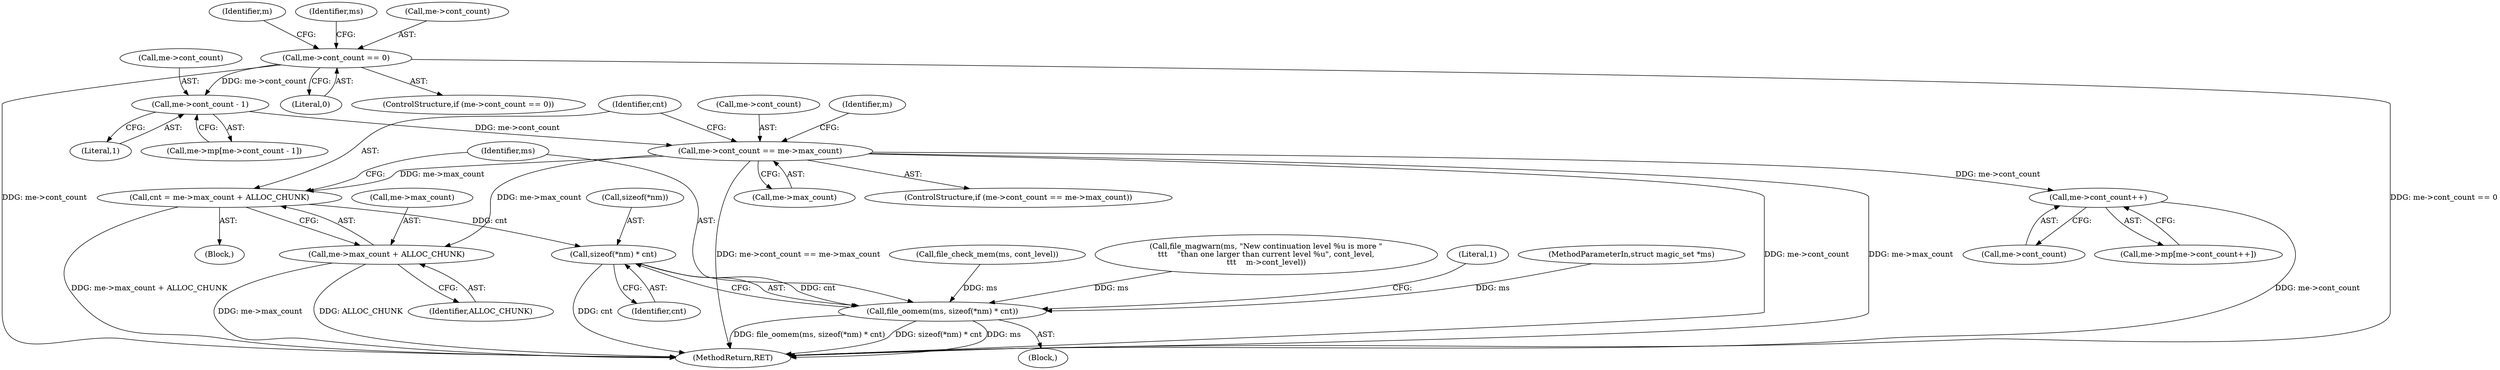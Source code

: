 digraph "0_file_4a284c89d6ef11aca34da65da7d673050a5ea320@pointer" {
"1000222" [label="(Call,me->cont_count - 1)"];
"1000203" [label="(Call,me->cont_count == 0)"];
"1000250" [label="(Call,me->cont_count == me->max_count)"];
"1000260" [label="(Call,cnt = me->max_count + ALLOC_CHUNK)"];
"1000270" [label="(Call,sizeof(*nm) * cnt)"];
"1000268" [label="(Call,file_oomem(ms, sizeof(*nm) * cnt))"];
"1000262" [label="(Call,me->max_count + ALLOC_CHUNK)"];
"1000299" [label="(Call,me->cont_count++)"];
"1000218" [label="(Call,me->mp[me->cont_count - 1])"];
"1000269" [label="(Identifier,ms)"];
"1000274" [label="(Identifier,cnt)"];
"1000267" [label="(Block,)"];
"1000130" [label="(MethodParameterIn,struct magic_set *ms)"];
"1000271" [label="(Call,sizeof(*nm))"];
"1000251" [label="(Call,me->cont_count)"];
"1001534" [label="(MethodReturn,RET)"];
"1000254" [label="(Call,me->max_count)"];
"1000207" [label="(Literal,0)"];
"1000293" [label="(Identifier,m)"];
"1000202" [label="(ControlStructure,if (me->cont_count == 0))"];
"1000295" [label="(Call,me->mp[me->cont_count++])"];
"1000216" [label="(Identifier,m)"];
"1000268" [label="(Call,file_oomem(ms, sizeof(*nm) * cnt))"];
"1000300" [label="(Call,me->cont_count)"];
"1000203" [label="(Call,me->cont_count == 0)"];
"1000266" [label="(Identifier,ALLOC_CHUNK)"];
"1000262" [label="(Call,me->max_count + ALLOC_CHUNK)"];
"1000263" [label="(Call,me->max_count)"];
"1000210" [label="(Identifier,ms)"];
"1000173" [label="(Call,file_check_mem(ms, cont_level))"];
"1000270" [label="(Call,sizeof(*nm) * cnt)"];
"1000226" [label="(Literal,1)"];
"1000260" [label="(Call,cnt = me->max_count + ALLOC_CHUNK)"];
"1000242" [label="(Call,file_magwarn(ms, \"New continuation level %u is more \"\n\t\t\t    \"than one larger than current level %u\", cont_level,\n\t\t\t    m->cont_level))"];
"1000222" [label="(Call,me->cont_count - 1)"];
"1000299" [label="(Call,me->cont_count++)"];
"1000223" [label="(Call,me->cont_count)"];
"1000204" [label="(Call,me->cont_count)"];
"1000261" [label="(Identifier,cnt)"];
"1000257" [label="(Block,)"];
"1000250" [label="(Call,me->cont_count == me->max_count)"];
"1000249" [label="(ControlStructure,if (me->cont_count == me->max_count))"];
"1000277" [label="(Literal,1)"];
"1000222" -> "1000218"  [label="AST: "];
"1000222" -> "1000226"  [label="CFG: "];
"1000223" -> "1000222"  [label="AST: "];
"1000226" -> "1000222"  [label="AST: "];
"1000218" -> "1000222"  [label="CFG: "];
"1000203" -> "1000222"  [label="DDG: me->cont_count"];
"1000222" -> "1000250"  [label="DDG: me->cont_count"];
"1000203" -> "1000202"  [label="AST: "];
"1000203" -> "1000207"  [label="CFG: "];
"1000204" -> "1000203"  [label="AST: "];
"1000207" -> "1000203"  [label="AST: "];
"1000210" -> "1000203"  [label="CFG: "];
"1000216" -> "1000203"  [label="CFG: "];
"1000203" -> "1001534"  [label="DDG: me->cont_count == 0"];
"1000203" -> "1001534"  [label="DDG: me->cont_count"];
"1000250" -> "1000249"  [label="AST: "];
"1000250" -> "1000254"  [label="CFG: "];
"1000251" -> "1000250"  [label="AST: "];
"1000254" -> "1000250"  [label="AST: "];
"1000261" -> "1000250"  [label="CFG: "];
"1000293" -> "1000250"  [label="CFG: "];
"1000250" -> "1001534"  [label="DDG: me->cont_count"];
"1000250" -> "1001534"  [label="DDG: me->max_count"];
"1000250" -> "1001534"  [label="DDG: me->cont_count == me->max_count"];
"1000250" -> "1000260"  [label="DDG: me->max_count"];
"1000250" -> "1000262"  [label="DDG: me->max_count"];
"1000250" -> "1000299"  [label="DDG: me->cont_count"];
"1000260" -> "1000257"  [label="AST: "];
"1000260" -> "1000262"  [label="CFG: "];
"1000261" -> "1000260"  [label="AST: "];
"1000262" -> "1000260"  [label="AST: "];
"1000269" -> "1000260"  [label="CFG: "];
"1000260" -> "1001534"  [label="DDG: me->max_count + ALLOC_CHUNK"];
"1000260" -> "1000270"  [label="DDG: cnt"];
"1000270" -> "1000268"  [label="AST: "];
"1000270" -> "1000274"  [label="CFG: "];
"1000271" -> "1000270"  [label="AST: "];
"1000274" -> "1000270"  [label="AST: "];
"1000268" -> "1000270"  [label="CFG: "];
"1000270" -> "1001534"  [label="DDG: cnt"];
"1000270" -> "1000268"  [label="DDG: cnt"];
"1000268" -> "1000267"  [label="AST: "];
"1000269" -> "1000268"  [label="AST: "];
"1000277" -> "1000268"  [label="CFG: "];
"1000268" -> "1001534"  [label="DDG: ms"];
"1000268" -> "1001534"  [label="DDG: file_oomem(ms, sizeof(*nm) * cnt)"];
"1000268" -> "1001534"  [label="DDG: sizeof(*nm) * cnt"];
"1000173" -> "1000268"  [label="DDG: ms"];
"1000242" -> "1000268"  [label="DDG: ms"];
"1000130" -> "1000268"  [label="DDG: ms"];
"1000262" -> "1000266"  [label="CFG: "];
"1000263" -> "1000262"  [label="AST: "];
"1000266" -> "1000262"  [label="AST: "];
"1000262" -> "1001534"  [label="DDG: me->max_count"];
"1000262" -> "1001534"  [label="DDG: ALLOC_CHUNK"];
"1000299" -> "1000295"  [label="AST: "];
"1000299" -> "1000300"  [label="CFG: "];
"1000300" -> "1000299"  [label="AST: "];
"1000295" -> "1000299"  [label="CFG: "];
"1000299" -> "1001534"  [label="DDG: me->cont_count"];
}
